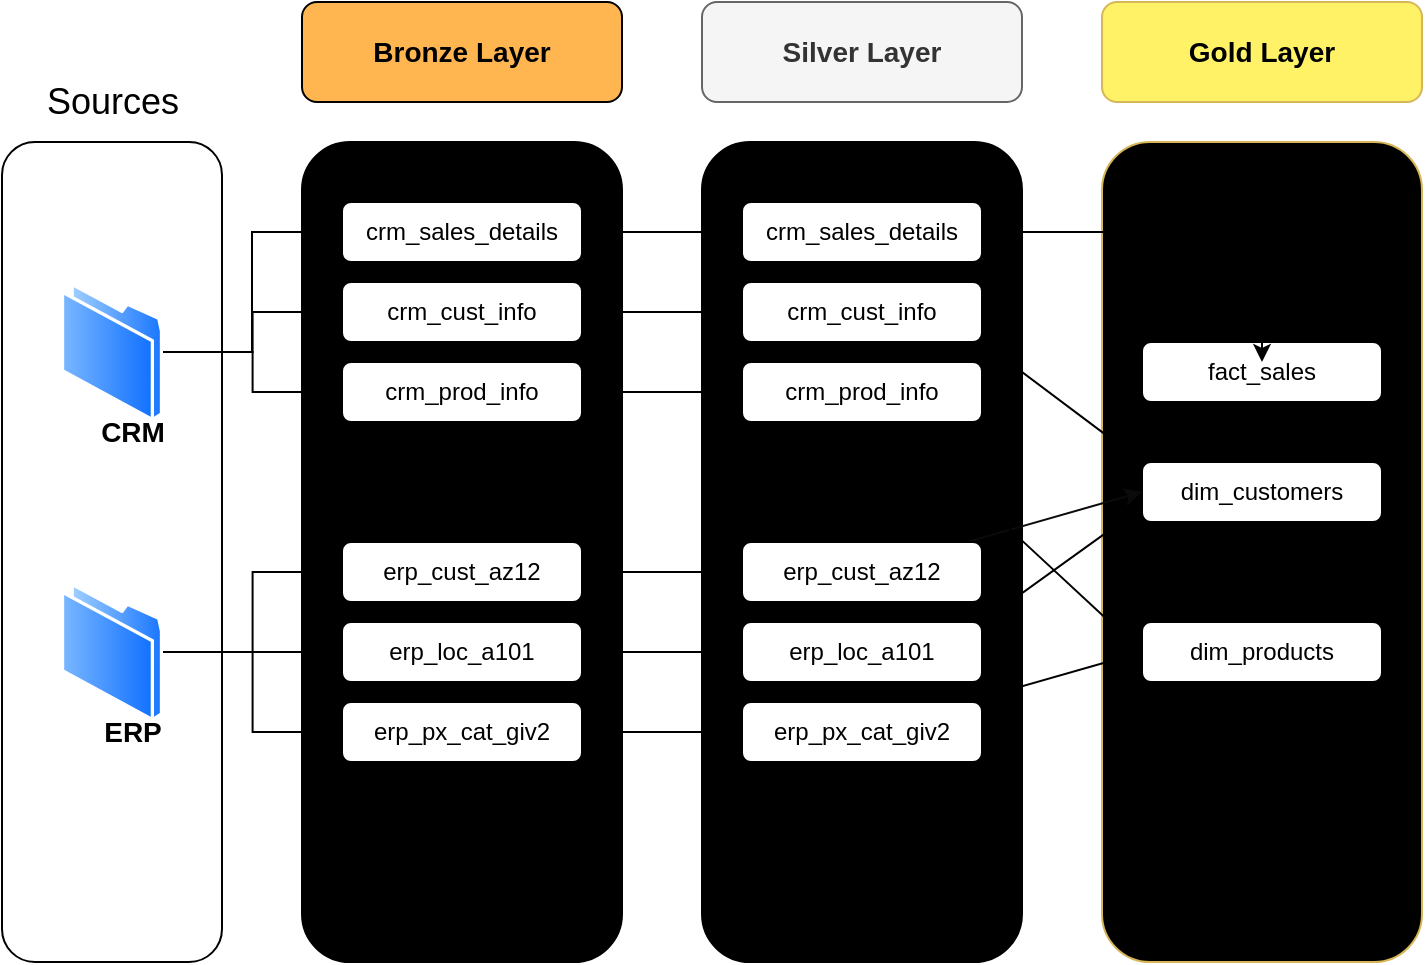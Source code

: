 <mxfile version="26.1.1">
  <diagram name="Page-1" id="BPkZynx3qzNLG8B2WrqL">
    <mxGraphModel dx="393" dy="724" grid="1" gridSize="10" guides="1" tooltips="1" connect="1" arrows="1" fold="1" page="1" pageScale="1" pageWidth="850" pageHeight="1100" math="0" shadow="0">
      <root>
        <mxCell id="0" />
        <mxCell id="1" parent="0" />
        <mxCell id="Q_bx39-hRShvx4yESJkS-11" value="" style="rounded=1;whiteSpace=wrap;html=1;gradientColor=light-dark(#f8f7f7, #ededed);fillColor=#FFB651;" parent="1" vertex="1">
          <mxGeometry x="240" y="100" width="160" height="410" as="geometry" />
        </mxCell>
        <mxCell id="Q_bx39-hRShvx4yESJkS-2" value="" style="rounded=1;whiteSpace=wrap;html=1;rotation=-90;fillColor=none;" parent="1" vertex="1">
          <mxGeometry x="-60" y="250" width="410" height="110" as="geometry" />
        </mxCell>
        <mxCell id="-r8wjF8NnxJ5iFNR4QeL-1" style="edgeStyle=orthogonalEdgeStyle;rounded=0;orthogonalLoop=1;jettySize=auto;html=1;entryX=0;entryY=0.5;entryDx=0;entryDy=0;" edge="1" parent="1" source="Q_bx39-hRShvx4yESJkS-3" target="Q_bx39-hRShvx4yESJkS-16">
          <mxGeometry relative="1" as="geometry">
            <Array as="points">
              <mxPoint x="215" y="205" />
              <mxPoint x="215" y="145" />
            </Array>
          </mxGeometry>
        </mxCell>
        <mxCell id="-r8wjF8NnxJ5iFNR4QeL-2" style="edgeStyle=orthogonalEdgeStyle;rounded=0;orthogonalLoop=1;jettySize=auto;html=1;entryX=0;entryY=0.5;entryDx=0;entryDy=0;" edge="1" parent="1" source="Q_bx39-hRShvx4yESJkS-3" target="Q_bx39-hRShvx4yESJkS-17">
          <mxGeometry relative="1" as="geometry" />
        </mxCell>
        <mxCell id="-r8wjF8NnxJ5iFNR4QeL-3" style="edgeStyle=orthogonalEdgeStyle;rounded=0;orthogonalLoop=1;jettySize=auto;html=1;entryX=0;entryY=0.5;entryDx=0;entryDy=0;" edge="1" parent="1" source="Q_bx39-hRShvx4yESJkS-3" target="Q_bx39-hRShvx4yESJkS-18">
          <mxGeometry relative="1" as="geometry" />
        </mxCell>
        <mxCell id="Q_bx39-hRShvx4yESJkS-3" value="" style="image;aspect=fixed;perimeter=ellipsePerimeter;html=1;align=center;shadow=0;dashed=0;spacingTop=3;image=img/lib/active_directory/folder.svg;" parent="1" vertex="1">
          <mxGeometry x="119.45" y="170" width="51.1" height="70" as="geometry" />
        </mxCell>
        <mxCell id="-r8wjF8NnxJ5iFNR4QeL-4" style="edgeStyle=orthogonalEdgeStyle;rounded=0;orthogonalLoop=1;jettySize=auto;html=1;entryX=0;entryY=0.5;entryDx=0;entryDy=0;" edge="1" parent="1" source="Q_bx39-hRShvx4yESJkS-4" target="Q_bx39-hRShvx4yESJkS-19">
          <mxGeometry relative="1" as="geometry" />
        </mxCell>
        <mxCell id="-r8wjF8NnxJ5iFNR4QeL-5" style="edgeStyle=orthogonalEdgeStyle;rounded=0;orthogonalLoop=1;jettySize=auto;html=1;entryX=0;entryY=0.5;entryDx=0;entryDy=0;" edge="1" parent="1" source="Q_bx39-hRShvx4yESJkS-4" target="Q_bx39-hRShvx4yESJkS-20">
          <mxGeometry relative="1" as="geometry" />
        </mxCell>
        <mxCell id="-r8wjF8NnxJ5iFNR4QeL-6" style="edgeStyle=orthogonalEdgeStyle;rounded=0;orthogonalLoop=1;jettySize=auto;html=1;entryX=0;entryY=0.5;entryDx=0;entryDy=0;" edge="1" parent="1" source="Q_bx39-hRShvx4yESJkS-4" target="Q_bx39-hRShvx4yESJkS-21">
          <mxGeometry relative="1" as="geometry" />
        </mxCell>
        <mxCell id="Q_bx39-hRShvx4yESJkS-4" value="" style="image;aspect=fixed;perimeter=ellipsePerimeter;html=1;align=center;shadow=0;dashed=0;spacingTop=3;image=img/lib/active_directory/folder.svg;" parent="1" vertex="1">
          <mxGeometry x="119.45" y="320" width="51.1" height="70" as="geometry" />
        </mxCell>
        <mxCell id="Q_bx39-hRShvx4yESJkS-5" value="&lt;font&gt;Sources&lt;/font&gt;" style="text;html=1;align=center;verticalAlign=middle;resizable=0;points=[];autosize=1;strokeColor=none;fillColor=none;fontSize=18;" parent="1" vertex="1">
          <mxGeometry x="100" y="60" width="90" height="40" as="geometry" />
        </mxCell>
        <mxCell id="Q_bx39-hRShvx4yESJkS-6" value="&lt;b&gt;&lt;font&gt;CRM&lt;/font&gt;&lt;/b&gt;" style="text;html=1;align=center;verticalAlign=middle;resizable=0;points=[];autosize=1;strokeColor=none;fillColor=none;fontSize=14;" parent="1" vertex="1">
          <mxGeometry x="125" y="230" width="60" height="30" as="geometry" />
        </mxCell>
        <mxCell id="Q_bx39-hRShvx4yESJkS-7" value="&lt;b&gt;ERP&lt;/b&gt;" style="text;html=1;align=center;verticalAlign=middle;resizable=0;points=[];autosize=1;strokeColor=none;fillColor=none;fontSize=14;" parent="1" vertex="1">
          <mxGeometry x="130" y="380" width="50" height="30" as="geometry" />
        </mxCell>
        <mxCell id="Q_bx39-hRShvx4yESJkS-8" value="&lt;b&gt;&lt;font style=&quot;font-size: 14px;&quot;&gt;Bronze Layer&lt;/font&gt;&lt;/b&gt;" style="rounded=1;whiteSpace=wrap;html=1;labelBackgroundColor=none;fillColor=#FFB651;" parent="1" vertex="1">
          <mxGeometry x="240" y="30" width="160" height="50" as="geometry" />
        </mxCell>
        <mxCell id="Q_bx39-hRShvx4yESJkS-12" value="&lt;font style=&quot;font-size: 14px;&quot;&gt;&lt;b&gt;Silver Layer&lt;/b&gt;&lt;/font&gt;" style="rounded=1;whiteSpace=wrap;html=1;fillColor=#f5f5f5;fontColor=#333333;strokeColor=#666666;" parent="1" vertex="1">
          <mxGeometry x="440" y="30" width="160" height="50" as="geometry" />
        </mxCell>
        <mxCell id="Q_bx39-hRShvx4yESJkS-13" value="" style="rounded=1;whiteSpace=wrap;html=1;gradientColor=light-dark(#fafafa, #ededed);fillColor=light-dark(#bebbbb, #ededed);" parent="1" vertex="1">
          <mxGeometry x="440" y="100" width="160" height="410" as="geometry" />
        </mxCell>
        <mxCell id="Q_bx39-hRShvx4yESJkS-14" value="&lt;font style=&quot;font-size: 14px;&quot;&gt;&lt;b&gt;Gold Layer&lt;/b&gt;&lt;/font&gt;" style="rounded=1;whiteSpace=wrap;html=1;fillColor=light-dark(#fff266, #281d00);strokeColor=#d6b656;" parent="1" vertex="1">
          <mxGeometry x="640" y="30" width="160" height="50" as="geometry" />
        </mxCell>
        <mxCell id="Q_bx39-hRShvx4yESJkS-15" value="" style="rounded=1;whiteSpace=wrap;html=1;fillColor=light-dark(#fff266, #281d00);strokeColor=#d6b656;gradientColor=light-dark(#f7f7f7, #ededed);" parent="1" vertex="1">
          <mxGeometry x="640" y="100" width="160" height="410" as="geometry" />
        </mxCell>
        <mxCell id="cJpF756TYcrmh6qtJdiV-7" style="edgeStyle=orthogonalEdgeStyle;rounded=0;orthogonalLoop=1;jettySize=auto;html=1;exitX=1;exitY=0.5;exitDx=0;exitDy=0;" parent="1" source="Q_bx39-hRShvx4yESJkS-16" target="cJpF756TYcrmh6qtJdiV-1" edge="1">
          <mxGeometry relative="1" as="geometry" />
        </mxCell>
        <mxCell id="Q_bx39-hRShvx4yESJkS-16" value="crm_sales_details" style="rounded=1;whiteSpace=wrap;html=1;" parent="1" vertex="1">
          <mxGeometry x="260" y="130" width="120" height="30" as="geometry" />
        </mxCell>
        <mxCell id="cJpF756TYcrmh6qtJdiV-8" style="edgeStyle=orthogonalEdgeStyle;rounded=0;orthogonalLoop=1;jettySize=auto;html=1;entryX=0;entryY=0.5;entryDx=0;entryDy=0;" parent="1" source="Q_bx39-hRShvx4yESJkS-17" target="cJpF756TYcrmh6qtJdiV-2" edge="1">
          <mxGeometry relative="1" as="geometry" />
        </mxCell>
        <mxCell id="Q_bx39-hRShvx4yESJkS-17" value="crm_cust_info" style="rounded=1;whiteSpace=wrap;html=1;" parent="1" vertex="1">
          <mxGeometry x="260" y="170" width="120" height="30" as="geometry" />
        </mxCell>
        <mxCell id="cJpF756TYcrmh6qtJdiV-9" style="edgeStyle=orthogonalEdgeStyle;rounded=0;orthogonalLoop=1;jettySize=auto;html=1;entryX=0;entryY=0.5;entryDx=0;entryDy=0;" parent="1" source="Q_bx39-hRShvx4yESJkS-18" target="cJpF756TYcrmh6qtJdiV-3" edge="1">
          <mxGeometry relative="1" as="geometry" />
        </mxCell>
        <mxCell id="Q_bx39-hRShvx4yESJkS-18" value="crm_prod_info" style="rounded=1;whiteSpace=wrap;html=1;" parent="1" vertex="1">
          <mxGeometry x="260" y="210" width="120" height="30" as="geometry" />
        </mxCell>
        <mxCell id="cJpF756TYcrmh6qtJdiV-10" style="edgeStyle=orthogonalEdgeStyle;rounded=0;orthogonalLoop=1;jettySize=auto;html=1;entryX=0;entryY=0.5;entryDx=0;entryDy=0;" parent="1" source="Q_bx39-hRShvx4yESJkS-19" target="cJpF756TYcrmh6qtJdiV-4" edge="1">
          <mxGeometry relative="1" as="geometry" />
        </mxCell>
        <mxCell id="Q_bx39-hRShvx4yESJkS-19" value="erp_cust_az12" style="rounded=1;whiteSpace=wrap;html=1;" parent="1" vertex="1">
          <mxGeometry x="260" y="300" width="120" height="30" as="geometry" />
        </mxCell>
        <mxCell id="cJpF756TYcrmh6qtJdiV-11" style="edgeStyle=orthogonalEdgeStyle;rounded=0;orthogonalLoop=1;jettySize=auto;html=1;entryX=0;entryY=0.5;entryDx=0;entryDy=0;" parent="1" source="Q_bx39-hRShvx4yESJkS-20" target="cJpF756TYcrmh6qtJdiV-5" edge="1">
          <mxGeometry relative="1" as="geometry" />
        </mxCell>
        <mxCell id="Q_bx39-hRShvx4yESJkS-20" value="erp_loc_a101" style="rounded=1;whiteSpace=wrap;html=1;" parent="1" vertex="1">
          <mxGeometry x="260" y="340" width="120" height="30" as="geometry" />
        </mxCell>
        <mxCell id="cJpF756TYcrmh6qtJdiV-12" style="edgeStyle=orthogonalEdgeStyle;rounded=0;orthogonalLoop=1;jettySize=auto;html=1;" parent="1" source="Q_bx39-hRShvx4yESJkS-21" target="cJpF756TYcrmh6qtJdiV-6" edge="1">
          <mxGeometry relative="1" as="geometry" />
        </mxCell>
        <mxCell id="Q_bx39-hRShvx4yESJkS-21" value="erp_px_cat_giv2" style="rounded=1;whiteSpace=wrap;html=1;" parent="1" vertex="1">
          <mxGeometry x="260" y="380" width="120" height="30" as="geometry" />
        </mxCell>
        <mxCell id="Q_bx39-hRShvx4yESJkS-29" value="fact_sales" style="rounded=1;whiteSpace=wrap;html=1;" parent="1" vertex="1">
          <mxGeometry x="660" y="200" width="120" height="30" as="geometry" />
        </mxCell>
        <mxCell id="Q_bx39-hRShvx4yESJkS-31" value="dim_products" style="rounded=1;whiteSpace=wrap;html=1;" parent="1" vertex="1">
          <mxGeometry x="660" y="340" width="120" height="30" as="geometry" />
        </mxCell>
        <mxCell id="Q_bx39-hRShvx4yESJkS-33" value="dim_customers" style="rounded=1;whiteSpace=wrap;html=1;" parent="1" vertex="1">
          <mxGeometry x="660" y="260" width="120" height="30" as="geometry" />
        </mxCell>
        <mxCell id="cJpF756TYcrmh6qtJdiV-1" value="crm_sales_details" style="rounded=1;whiteSpace=wrap;html=1;" parent="1" vertex="1">
          <mxGeometry x="460" y="130" width="120" height="30" as="geometry" />
        </mxCell>
        <mxCell id="cJpF756TYcrmh6qtJdiV-14" style="rounded=0;orthogonalLoop=1;jettySize=auto;html=1;entryX=0;entryY=0;entryDx=0;entryDy=0;exitX=1;exitY=1;exitDx=0;exitDy=0;" parent="1" source="cJpF756TYcrmh6qtJdiV-2" target="Q_bx39-hRShvx4yESJkS-33" edge="1">
          <mxGeometry relative="1" as="geometry" />
        </mxCell>
        <mxCell id="cJpF756TYcrmh6qtJdiV-2" value="crm_cust_info" style="rounded=1;whiteSpace=wrap;html=1;" parent="1" vertex="1">
          <mxGeometry x="460" y="170" width="120" height="30" as="geometry" />
        </mxCell>
        <mxCell id="cJpF756TYcrmh6qtJdiV-3" value="crm_prod_info" style="rounded=1;whiteSpace=wrap;html=1;" parent="1" vertex="1">
          <mxGeometry x="460" y="210" width="120" height="30" as="geometry" />
        </mxCell>
        <mxCell id="cJpF756TYcrmh6qtJdiV-20" style="rounded=0;orthogonalLoop=1;jettySize=auto;html=1;entryX=0;entryY=0.5;entryDx=0;entryDy=0;fillColor=#dae8fc;strokeColor=#0B0B0B;" parent="1" source="cJpF756TYcrmh6qtJdiV-4" target="Q_bx39-hRShvx4yESJkS-33" edge="1">
          <mxGeometry relative="1" as="geometry" />
        </mxCell>
        <mxCell id="cJpF756TYcrmh6qtJdiV-4" value="erp_cust_az12" style="rounded=1;whiteSpace=wrap;html=1;" parent="1" vertex="1">
          <mxGeometry x="460" y="300" width="120" height="30" as="geometry" />
        </mxCell>
        <mxCell id="cJpF756TYcrmh6qtJdiV-19" style="rounded=0;orthogonalLoop=1;jettySize=auto;html=1;entryX=0;entryY=0.75;entryDx=0;entryDy=0;exitX=1;exitY=0;exitDx=0;exitDy=0;" parent="1" source="cJpF756TYcrmh6qtJdiV-5" target="Q_bx39-hRShvx4yESJkS-33" edge="1">
          <mxGeometry relative="1" as="geometry" />
        </mxCell>
        <mxCell id="cJpF756TYcrmh6qtJdiV-5" value="erp_loc_a101" style="rounded=1;whiteSpace=wrap;html=1;" parent="1" vertex="1">
          <mxGeometry x="460" y="340" width="120" height="30" as="geometry" />
        </mxCell>
        <mxCell id="cJpF756TYcrmh6qtJdiV-18" style="rounded=0;orthogonalLoop=1;jettySize=auto;html=1;entryX=0;entryY=0.5;entryDx=0;entryDy=0;" parent="1" source="cJpF756TYcrmh6qtJdiV-6" target="Q_bx39-hRShvx4yESJkS-31" edge="1">
          <mxGeometry relative="1" as="geometry" />
        </mxCell>
        <mxCell id="cJpF756TYcrmh6qtJdiV-6" value="erp_px_cat_giv2" style="rounded=1;whiteSpace=wrap;html=1;" parent="1" vertex="1">
          <mxGeometry x="460" y="380" width="120" height="30" as="geometry" />
        </mxCell>
        <mxCell id="cJpF756TYcrmh6qtJdiV-13" style="edgeStyle=orthogonalEdgeStyle;rounded=0;orthogonalLoop=1;jettySize=auto;html=1;entryX=0.5;entryY=0.333;entryDx=0;entryDy=0;entryPerimeter=0;" parent="1" source="cJpF756TYcrmh6qtJdiV-1" target="Q_bx39-hRShvx4yESJkS-29" edge="1">
          <mxGeometry relative="1" as="geometry" />
        </mxCell>
        <mxCell id="cJpF756TYcrmh6qtJdiV-17" style="rounded=0;orthogonalLoop=1;jettySize=auto;html=1;entryX=0;entryY=0.5;entryDx=0;entryDy=0;strokeColor=default;" parent="1" source="cJpF756TYcrmh6qtJdiV-16" target="Q_bx39-hRShvx4yESJkS-31" edge="1">
          <mxGeometry relative="1" as="geometry" />
        </mxCell>
        <mxCell id="cJpF756TYcrmh6qtJdiV-16" value="crm_prod_info" style="rounded=1;whiteSpace=wrap;html=1;" parent="1" vertex="1">
          <mxGeometry x="460" y="210" width="120" height="30" as="geometry" />
        </mxCell>
      </root>
    </mxGraphModel>
  </diagram>
</mxfile>

